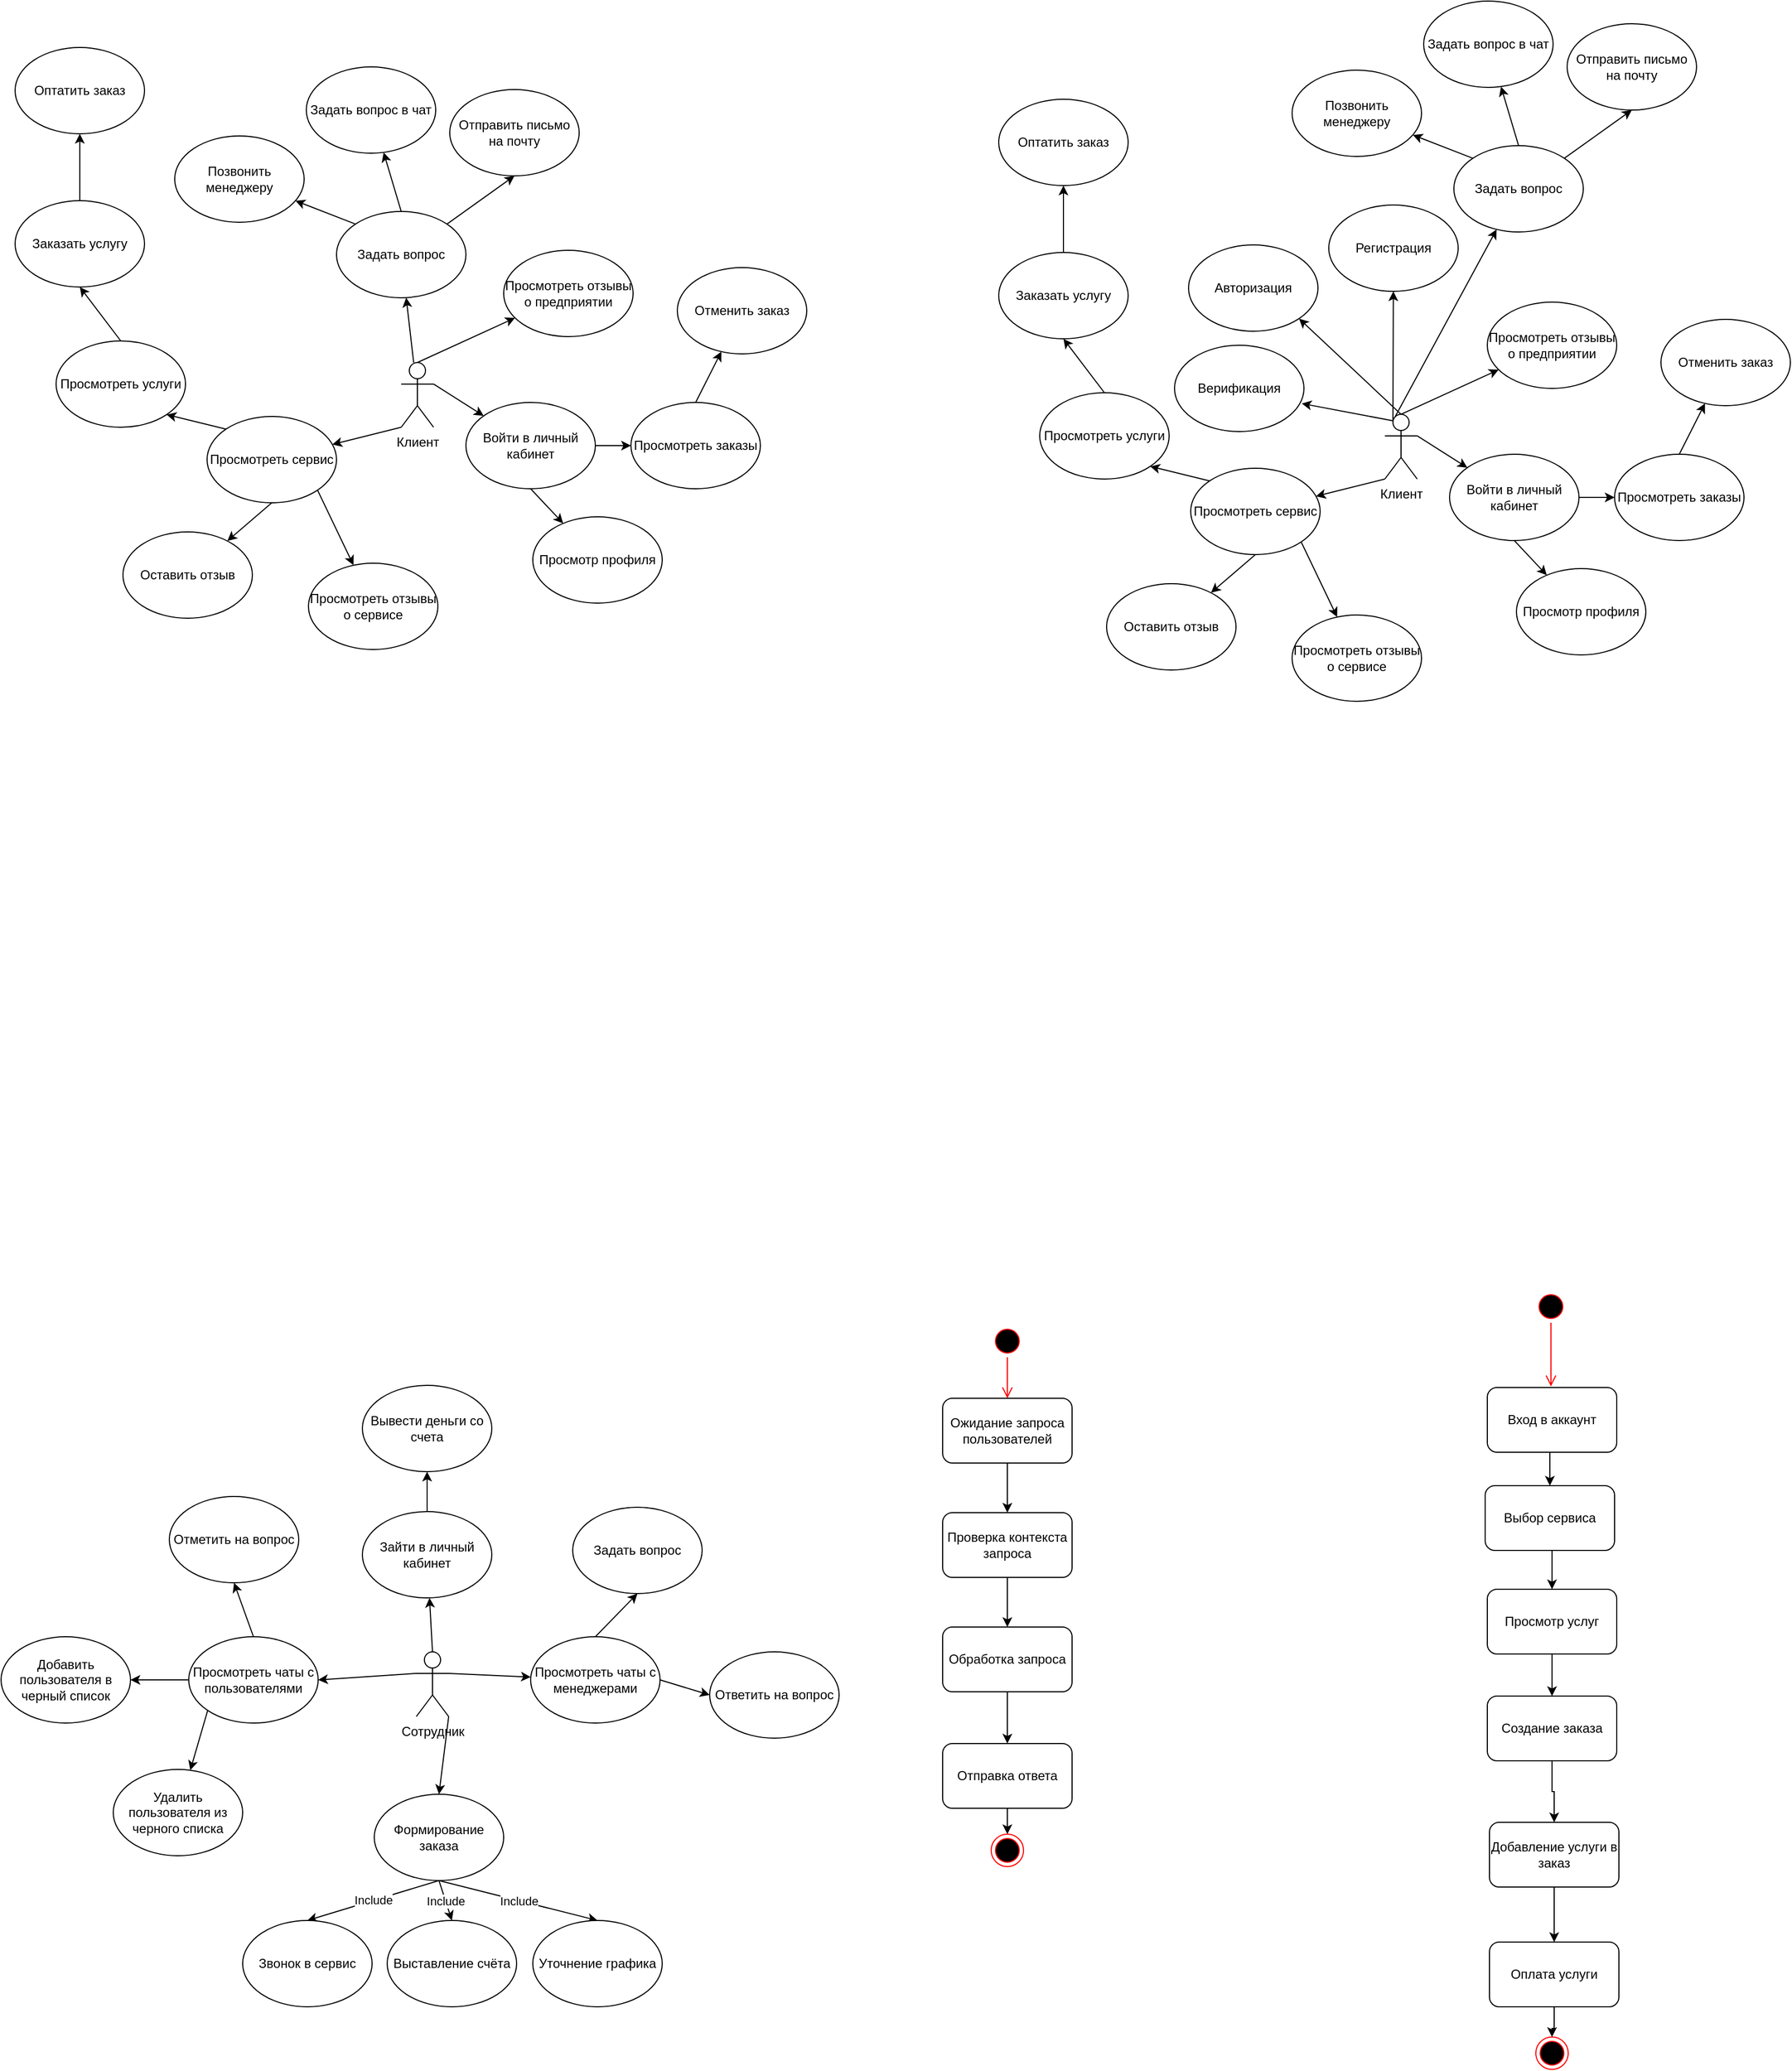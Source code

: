 <mxfile version="16.0.0" type="device"><diagram id="awcgJPbb4eDkFJWNcvFE" name="Страница 1"><mxGraphModel dx="1102" dy="865" grid="0" gridSize="10" guides="1" tooltips="1" connect="1" arrows="1" fold="1" page="1" pageScale="1" pageWidth="827" pageHeight="1169" math="0" shadow="0"><root><mxCell id="0"/><mxCell id="1" parent="0"/><mxCell id="t49R1llf56eWWQcb5pY0-11" value="" style="rounded=0;orthogonalLoop=1;jettySize=auto;html=1;" parent="1" source="t49R1llf56eWWQcb5pY0-1" target="t49R1llf56eWWQcb5pY0-4" edge="1"><mxGeometry relative="1" as="geometry"/></mxCell><mxCell id="t49R1llf56eWWQcb5pY0-14" style="rounded=0;orthogonalLoop=1;jettySize=auto;html=1;exitX=1;exitY=1;exitDx=0;exitDy=0;" parent="1" source="t49R1llf56eWWQcb5pY0-8" target="t49R1llf56eWWQcb5pY0-7" edge="1"><mxGeometry relative="1" as="geometry"/></mxCell><mxCell id="t49R1llf56eWWQcb5pY0-15" style="rounded=0;orthogonalLoop=1;jettySize=auto;html=1;exitX=0;exitY=1;exitDx=0;exitDy=0;exitPerimeter=0;" parent="1" source="t49R1llf56eWWQcb5pY0-1" target="t49R1llf56eWWQcb5pY0-8" edge="1"><mxGeometry relative="1" as="geometry"/></mxCell><mxCell id="t49R1llf56eWWQcb5pY0-27" style="edgeStyle=none;rounded=0;orthogonalLoop=1;jettySize=auto;html=1;exitX=0.5;exitY=0;exitDx=0;exitDy=0;exitPerimeter=0;" parent="1" source="t49R1llf56eWWQcb5pY0-1" target="t49R1llf56eWWQcb5pY0-25" edge="1"><mxGeometry relative="1" as="geometry"/></mxCell><mxCell id="t49R1llf56eWWQcb5pY0-38" style="edgeStyle=none;rounded=0;orthogonalLoop=1;jettySize=auto;html=1;exitX=1;exitY=0.333;exitDx=0;exitDy=0;exitPerimeter=0;" parent="1" source="t49R1llf56eWWQcb5pY0-1" target="t49R1llf56eWWQcb5pY0-37" edge="1"><mxGeometry relative="1" as="geometry"/></mxCell><mxCell id="t49R1llf56eWWQcb5pY0-1" value="Клиент" style="shape=umlActor;verticalLabelPosition=bottom;verticalAlign=top;html=1;outlineConnect=0;" parent="1" vertex="1"><mxGeometry x="400" y="410" width="30" height="60" as="geometry"/></mxCell><mxCell id="t49R1llf56eWWQcb5pY0-34" style="edgeStyle=none;rounded=0;orthogonalLoop=1;jettySize=auto;html=1;exitX=0;exitY=0;exitDx=0;exitDy=0;" parent="1" source="t49R1llf56eWWQcb5pY0-4" target="t49R1llf56eWWQcb5pY0-18" edge="1"><mxGeometry relative="1" as="geometry"/></mxCell><mxCell id="t49R1llf56eWWQcb5pY0-35" style="edgeStyle=none;rounded=0;orthogonalLoop=1;jettySize=auto;html=1;exitX=0.5;exitY=0;exitDx=0;exitDy=0;" parent="1" source="t49R1llf56eWWQcb5pY0-4" target="t49R1llf56eWWQcb5pY0-19" edge="1"><mxGeometry relative="1" as="geometry"/></mxCell><mxCell id="t49R1llf56eWWQcb5pY0-36" style="edgeStyle=none;rounded=0;orthogonalLoop=1;jettySize=auto;html=1;exitX=1;exitY=0;exitDx=0;exitDy=0;entryX=0.5;entryY=1;entryDx=0;entryDy=0;" parent="1" source="t49R1llf56eWWQcb5pY0-4" target="t49R1llf56eWWQcb5pY0-28" edge="1"><mxGeometry relative="1" as="geometry"/></mxCell><mxCell id="t49R1llf56eWWQcb5pY0-4" value="Задать вопрос" style="ellipse;whiteSpace=wrap;html=1;" parent="1" vertex="1"><mxGeometry x="340" y="270" width="120" height="80" as="geometry"/></mxCell><mxCell id="t49R1llf56eWWQcb5pY0-5" value="Оставить отзыв" style="ellipse;whiteSpace=wrap;html=1;" parent="1" vertex="1"><mxGeometry x="142" y="567" width="120" height="80" as="geometry"/></mxCell><mxCell id="t49R1llf56eWWQcb5pY0-33" style="edgeStyle=none;rounded=0;orthogonalLoop=1;jettySize=auto;html=1;exitX=0.5;exitY=0;exitDx=0;exitDy=0;" parent="1" source="t49R1llf56eWWQcb5pY0-6" target="t49R1llf56eWWQcb5pY0-16" edge="1"><mxGeometry relative="1" as="geometry"/></mxCell><mxCell id="t49R1llf56eWWQcb5pY0-6" value="Заказать услугу" style="ellipse;whiteSpace=wrap;html=1;" parent="1" vertex="1"><mxGeometry x="42" y="260" width="120" height="80" as="geometry"/></mxCell><mxCell id="t49R1llf56eWWQcb5pY0-7" value="Просмотреть отзывы о сервисе" style="ellipse;whiteSpace=wrap;html=1;" parent="1" vertex="1"><mxGeometry x="314" y="596" width="120" height="80" as="geometry"/></mxCell><mxCell id="t49R1llf56eWWQcb5pY0-31" style="edgeStyle=none;rounded=0;orthogonalLoop=1;jettySize=auto;html=1;exitX=0.5;exitY=1;exitDx=0;exitDy=0;" parent="1" source="t49R1llf56eWWQcb5pY0-8" target="t49R1llf56eWWQcb5pY0-5" edge="1"><mxGeometry relative="1" as="geometry"/></mxCell><mxCell id="t49R1llf56eWWQcb5pY0-32" style="edgeStyle=none;rounded=0;orthogonalLoop=1;jettySize=auto;html=1;exitX=0;exitY=0;exitDx=0;exitDy=0;entryX=1;entryY=1;entryDx=0;entryDy=0;" parent="1" source="t49R1llf56eWWQcb5pY0-8" target="t49R1llf56eWWQcb5pY0-22" edge="1"><mxGeometry relative="1" as="geometry"/></mxCell><mxCell id="t49R1llf56eWWQcb5pY0-8" value="Просмотреть сервис" style="ellipse;whiteSpace=wrap;html=1;" parent="1" vertex="1"><mxGeometry x="220" y="460" width="120" height="80" as="geometry"/></mxCell><mxCell id="t49R1llf56eWWQcb5pY0-16" value="Оптатить заказ" style="ellipse;whiteSpace=wrap;html=1;" parent="1" vertex="1"><mxGeometry x="42" y="118" width="120" height="80" as="geometry"/></mxCell><mxCell id="t49R1llf56eWWQcb5pY0-18" value="Позвонить менеджеру" style="ellipse;whiteSpace=wrap;html=1;" parent="1" vertex="1"><mxGeometry x="190" y="200" width="120" height="80" as="geometry"/></mxCell><mxCell id="t49R1llf56eWWQcb5pY0-19" value="Задать вопрос в чат" style="ellipse;whiteSpace=wrap;html=1;" parent="1" vertex="1"><mxGeometry x="312" y="136" width="120" height="80" as="geometry"/></mxCell><mxCell id="t49R1llf56eWWQcb5pY0-30" style="edgeStyle=none;rounded=0;orthogonalLoop=1;jettySize=auto;html=1;exitX=0.5;exitY=0;exitDx=0;exitDy=0;entryX=0.5;entryY=1;entryDx=0;entryDy=0;" parent="1" source="t49R1llf56eWWQcb5pY0-22" target="t49R1llf56eWWQcb5pY0-6" edge="1"><mxGeometry relative="1" as="geometry"/></mxCell><mxCell id="t49R1llf56eWWQcb5pY0-22" value="Просмотреть услуги" style="ellipse;whiteSpace=wrap;html=1;" parent="1" vertex="1"><mxGeometry x="80" y="390" width="120" height="80" as="geometry"/></mxCell><mxCell id="t49R1llf56eWWQcb5pY0-25" value="Просмотреть отзывы о предприятии" style="ellipse;whiteSpace=wrap;html=1;" parent="1" vertex="1"><mxGeometry x="495" y="306" width="120" height="80" as="geometry"/></mxCell><mxCell id="t49R1llf56eWWQcb5pY0-28" value="Отправить письмо на почту" style="ellipse;whiteSpace=wrap;html=1;" parent="1" vertex="1"><mxGeometry x="445" y="157" width="120" height="80" as="geometry"/></mxCell><mxCell id="t49R1llf56eWWQcb5pY0-43" style="edgeStyle=none;rounded=0;orthogonalLoop=1;jettySize=auto;html=1;exitX=0.5;exitY=1;exitDx=0;exitDy=0;" parent="1" source="t49R1llf56eWWQcb5pY0-37" target="t49R1llf56eWWQcb5pY0-40" edge="1"><mxGeometry relative="1" as="geometry"/></mxCell><mxCell id="t49R1llf56eWWQcb5pY0-44" style="edgeStyle=none;rounded=0;orthogonalLoop=1;jettySize=auto;html=1;exitX=1;exitY=0.5;exitDx=0;exitDy=0;" parent="1" source="t49R1llf56eWWQcb5pY0-37" target="t49R1llf56eWWQcb5pY0-41" edge="1"><mxGeometry relative="1" as="geometry"/></mxCell><mxCell id="t49R1llf56eWWQcb5pY0-45" style="edgeStyle=none;rounded=0;orthogonalLoop=1;jettySize=auto;html=1;exitX=0.5;exitY=0;exitDx=0;exitDy=0;" parent="1" source="t49R1llf56eWWQcb5pY0-41" target="t49R1llf56eWWQcb5pY0-42" edge="1"><mxGeometry relative="1" as="geometry"/></mxCell><mxCell id="t49R1llf56eWWQcb5pY0-37" value="Войти в личный кабинет" style="ellipse;whiteSpace=wrap;html=1;" parent="1" vertex="1"><mxGeometry x="460" y="447" width="120" height="80" as="geometry"/></mxCell><mxCell id="t49R1llf56eWWQcb5pY0-40" value="Просмотр профиля" style="ellipse;whiteSpace=wrap;html=1;" parent="1" vertex="1"><mxGeometry x="522" y="553" width="120" height="80" as="geometry"/></mxCell><mxCell id="t49R1llf56eWWQcb5pY0-41" value="Просмотреть заказы" style="ellipse;whiteSpace=wrap;html=1;" parent="1" vertex="1"><mxGeometry x="613" y="447" width="120" height="80" as="geometry"/></mxCell><mxCell id="t49R1llf56eWWQcb5pY0-42" value="Отменить заказ" style="ellipse;whiteSpace=wrap;html=1;" parent="1" vertex="1"><mxGeometry x="656" y="322" width="120" height="80" as="geometry"/></mxCell><mxCell id="t49R1llf56eWWQcb5pY0-51" style="edgeStyle=none;rounded=0;orthogonalLoop=1;jettySize=auto;html=1;exitX=0;exitY=0.333;exitDx=0;exitDy=0;exitPerimeter=0;entryX=1;entryY=0.5;entryDx=0;entryDy=0;" parent="1" source="t49R1llf56eWWQcb5pY0-46" target="t49R1llf56eWWQcb5pY0-49" edge="1"><mxGeometry relative="1" as="geometry"/></mxCell><mxCell id="t49R1llf56eWWQcb5pY0-52" style="edgeStyle=none;rounded=0;orthogonalLoop=1;jettySize=auto;html=1;exitX=1;exitY=0.333;exitDx=0;exitDy=0;exitPerimeter=0;" parent="1" source="t49R1llf56eWWQcb5pY0-46" target="t49R1llf56eWWQcb5pY0-50" edge="1"><mxGeometry relative="1" as="geometry"/></mxCell><mxCell id="t49R1llf56eWWQcb5pY0-61" style="edgeStyle=none;rounded=0;orthogonalLoop=1;jettySize=auto;html=1;exitX=1;exitY=1;exitDx=0;exitDy=0;exitPerimeter=0;entryX=0.5;entryY=0;entryDx=0;entryDy=0;" parent="1" source="t49R1llf56eWWQcb5pY0-46" target="t49R1llf56eWWQcb5pY0-57" edge="1"><mxGeometry relative="1" as="geometry"/></mxCell><mxCell id="t49R1llf56eWWQcb5pY0-73" style="edgeStyle=none;rounded=0;orthogonalLoop=1;jettySize=auto;html=1;exitX=0.5;exitY=0;exitDx=0;exitDy=0;exitPerimeter=0;" parent="1" source="t49R1llf56eWWQcb5pY0-46" target="t49R1llf56eWWQcb5pY0-71" edge="1"><mxGeometry relative="1" as="geometry"/></mxCell><mxCell id="t49R1llf56eWWQcb5pY0-46" value="Сотрудник" style="shape=umlActor;verticalLabelPosition=bottom;verticalAlign=top;html=1;outlineConnect=0;" parent="1" vertex="1"><mxGeometry x="414" y="1605" width="30" height="60" as="geometry"/></mxCell><mxCell id="t49R1llf56eWWQcb5pY0-66" style="edgeStyle=none;rounded=0;orthogonalLoop=1;jettySize=auto;html=1;exitX=0.5;exitY=0;exitDx=0;exitDy=0;entryX=0.5;entryY=1;entryDx=0;entryDy=0;" parent="1" source="t49R1llf56eWWQcb5pY0-49" target="t49R1llf56eWWQcb5pY0-54" edge="1"><mxGeometry relative="1" as="geometry"/></mxCell><mxCell id="t49R1llf56eWWQcb5pY0-67" style="edgeStyle=none;rounded=0;orthogonalLoop=1;jettySize=auto;html=1;exitX=0;exitY=0.5;exitDx=0;exitDy=0;" parent="1" source="t49R1llf56eWWQcb5pY0-49" target="t49R1llf56eWWQcb5pY0-55" edge="1"><mxGeometry relative="1" as="geometry"/></mxCell><mxCell id="t49R1llf56eWWQcb5pY0-68" style="edgeStyle=none;rounded=0;orthogonalLoop=1;jettySize=auto;html=1;exitX=0;exitY=1;exitDx=0;exitDy=0;" parent="1" source="t49R1llf56eWWQcb5pY0-49" target="t49R1llf56eWWQcb5pY0-56" edge="1"><mxGeometry relative="1" as="geometry"/></mxCell><mxCell id="t49R1llf56eWWQcb5pY0-49" value="Просмотреть чаты с пользователями" style="ellipse;whiteSpace=wrap;html=1;" parent="1" vertex="1"><mxGeometry x="203" y="1591" width="120" height="80" as="geometry"/></mxCell><mxCell id="t49R1llf56eWWQcb5pY0-65" style="edgeStyle=none;rounded=0;orthogonalLoop=1;jettySize=auto;html=1;exitX=0.5;exitY=0;exitDx=0;exitDy=0;entryX=0.5;entryY=1;entryDx=0;entryDy=0;" parent="1" source="t49R1llf56eWWQcb5pY0-50" target="t49R1llf56eWWQcb5pY0-53" edge="1"><mxGeometry relative="1" as="geometry"/></mxCell><mxCell id="t49R1llf56eWWQcb5pY0-70" style="edgeStyle=none;rounded=0;orthogonalLoop=1;jettySize=auto;html=1;exitX=1;exitY=0.5;exitDx=0;exitDy=0;entryX=0;entryY=0.5;entryDx=0;entryDy=0;" parent="1" source="t49R1llf56eWWQcb5pY0-50" target="t49R1llf56eWWQcb5pY0-69" edge="1"><mxGeometry relative="1" as="geometry"/></mxCell><mxCell id="t49R1llf56eWWQcb5pY0-50" value="Просмотреть чаты с менеджерами" style="ellipse;whiteSpace=wrap;html=1;" parent="1" vertex="1"><mxGeometry x="520" y="1591" width="120" height="80" as="geometry"/></mxCell><mxCell id="t49R1llf56eWWQcb5pY0-53" value="Задать вопрос" style="ellipse;whiteSpace=wrap;html=1;" parent="1" vertex="1"><mxGeometry x="559" y="1471" width="120" height="80" as="geometry"/></mxCell><mxCell id="t49R1llf56eWWQcb5pY0-54" value="Отметить на вопрос" style="ellipse;whiteSpace=wrap;html=1;" parent="1" vertex="1"><mxGeometry x="185" y="1461" width="120" height="80" as="geometry"/></mxCell><mxCell id="t49R1llf56eWWQcb5pY0-55" value="Добавить пользователя в черный список" style="ellipse;whiteSpace=wrap;html=1;" parent="1" vertex="1"><mxGeometry x="29" y="1591" width="120" height="80" as="geometry"/></mxCell><mxCell id="t49R1llf56eWWQcb5pY0-56" value="Удалить пользователя из черного списка" style="ellipse;whiteSpace=wrap;html=1;" parent="1" vertex="1"><mxGeometry x="133" y="1714" width="120" height="80" as="geometry"/></mxCell><mxCell id="t49R1llf56eWWQcb5pY0-62" value="Include" style="edgeStyle=none;rounded=0;orthogonalLoop=1;jettySize=auto;html=1;exitX=0.5;exitY=1;exitDx=0;exitDy=0;entryX=0.5;entryY=0;entryDx=0;entryDy=0;" parent="1" source="t49R1llf56eWWQcb5pY0-57" target="t49R1llf56eWWQcb5pY0-58" edge="1"><mxGeometry relative="1" as="geometry"/></mxCell><mxCell id="t49R1llf56eWWQcb5pY0-63" value="Include" style="edgeStyle=none;rounded=0;orthogonalLoop=1;jettySize=auto;html=1;exitX=0.5;exitY=1;exitDx=0;exitDy=0;entryX=0.5;entryY=0;entryDx=0;entryDy=0;" parent="1" source="t49R1llf56eWWQcb5pY0-57" target="t49R1llf56eWWQcb5pY0-59" edge="1"><mxGeometry relative="1" as="geometry"/></mxCell><mxCell id="t49R1llf56eWWQcb5pY0-64" value="Include" style="edgeStyle=none;rounded=0;orthogonalLoop=1;jettySize=auto;html=1;exitX=0.5;exitY=1;exitDx=0;exitDy=0;entryX=0.5;entryY=0;entryDx=0;entryDy=0;" parent="1" source="t49R1llf56eWWQcb5pY0-57" target="t49R1llf56eWWQcb5pY0-60" edge="1"><mxGeometry relative="1" as="geometry"/></mxCell><mxCell id="t49R1llf56eWWQcb5pY0-57" value="Формирование заказа" style="ellipse;whiteSpace=wrap;html=1;" parent="1" vertex="1"><mxGeometry x="375" y="1737" width="120" height="80" as="geometry"/></mxCell><mxCell id="t49R1llf56eWWQcb5pY0-58" value="Звонок в сервис" style="ellipse;whiteSpace=wrap;html=1;" parent="1" vertex="1"><mxGeometry x="253" y="1854" width="120" height="80" as="geometry"/></mxCell><mxCell id="t49R1llf56eWWQcb5pY0-59" value="Выставление счёта" style="ellipse;whiteSpace=wrap;html=1;" parent="1" vertex="1"><mxGeometry x="387" y="1854" width="120" height="80" as="geometry"/></mxCell><mxCell id="t49R1llf56eWWQcb5pY0-60" value="Уточнение графика" style="ellipse;whiteSpace=wrap;html=1;" parent="1" vertex="1"><mxGeometry x="522" y="1854" width="120" height="80" as="geometry"/></mxCell><mxCell id="t49R1llf56eWWQcb5pY0-69" value="Ответить на вопрос" style="ellipse;whiteSpace=wrap;html=1;" parent="1" vertex="1"><mxGeometry x="686" y="1605" width="120" height="80" as="geometry"/></mxCell><mxCell id="t49R1llf56eWWQcb5pY0-74" style="edgeStyle=none;rounded=0;orthogonalLoop=1;jettySize=auto;html=1;exitX=0.5;exitY=0;exitDx=0;exitDy=0;entryX=0.5;entryY=1;entryDx=0;entryDy=0;" parent="1" source="t49R1llf56eWWQcb5pY0-71" target="t49R1llf56eWWQcb5pY0-72" edge="1"><mxGeometry relative="1" as="geometry"/></mxCell><mxCell id="t49R1llf56eWWQcb5pY0-71" value="Зайти в личный кабинет" style="ellipse;whiteSpace=wrap;html=1;" parent="1" vertex="1"><mxGeometry x="364" y="1475" width="120" height="80" as="geometry"/></mxCell><mxCell id="t49R1llf56eWWQcb5pY0-72" value="Вывести деньги со счета" style="ellipse;whiteSpace=wrap;html=1;" parent="1" vertex="1"><mxGeometry x="364" y="1358" width="120" height="80" as="geometry"/></mxCell><mxCell id="t49R1llf56eWWQcb5pY0-75" value="" style="rounded=0;orthogonalLoop=1;jettySize=auto;html=1;exitX=0.25;exitY=0.1;exitDx=0;exitDy=0;exitPerimeter=0;" parent="1" source="t49R1llf56eWWQcb5pY0-80" target="t49R1llf56eWWQcb5pY0-84" edge="1"><mxGeometry relative="1" as="geometry"/></mxCell><mxCell id="t49R1llf56eWWQcb5pY0-76" style="rounded=0;orthogonalLoop=1;jettySize=auto;html=1;exitX=1;exitY=1;exitDx=0;exitDy=0;" parent="1" source="t49R1llf56eWWQcb5pY0-91" target="t49R1llf56eWWQcb5pY0-88" edge="1"><mxGeometry relative="1" as="geometry"/></mxCell><mxCell id="t49R1llf56eWWQcb5pY0-77" style="rounded=0;orthogonalLoop=1;jettySize=auto;html=1;exitX=0;exitY=1;exitDx=0;exitDy=0;exitPerimeter=0;" parent="1" source="t49R1llf56eWWQcb5pY0-80" target="t49R1llf56eWWQcb5pY0-91" edge="1"><mxGeometry relative="1" as="geometry"/></mxCell><mxCell id="t49R1llf56eWWQcb5pY0-78" style="edgeStyle=none;rounded=0;orthogonalLoop=1;jettySize=auto;html=1;exitX=0.5;exitY=0;exitDx=0;exitDy=0;exitPerimeter=0;" parent="1" source="t49R1llf56eWWQcb5pY0-80" target="t49R1llf56eWWQcb5pY0-97" edge="1"><mxGeometry relative="1" as="geometry"/></mxCell><mxCell id="t49R1llf56eWWQcb5pY0-79" style="edgeStyle=none;rounded=0;orthogonalLoop=1;jettySize=auto;html=1;exitX=1;exitY=0.333;exitDx=0;exitDy=0;exitPerimeter=0;" parent="1" source="t49R1llf56eWWQcb5pY0-80" target="t49R1llf56eWWQcb5pY0-102" edge="1"><mxGeometry relative="1" as="geometry"/></mxCell><mxCell id="t49R1llf56eWWQcb5pY0-109" style="edgeStyle=none;rounded=0;orthogonalLoop=1;jettySize=auto;html=1;exitX=0.25;exitY=0.1;exitDx=0;exitDy=0;exitPerimeter=0;" parent="1" source="t49R1llf56eWWQcb5pY0-80" target="t49R1llf56eWWQcb5pY0-106" edge="1"><mxGeometry relative="1" as="geometry"/></mxCell><mxCell id="t49R1llf56eWWQcb5pY0-110" style="edgeStyle=none;rounded=0;orthogonalLoop=1;jettySize=auto;html=1;exitX=0.5;exitY=0;exitDx=0;exitDy=0;exitPerimeter=0;entryX=1;entryY=1;entryDx=0;entryDy=0;" parent="1" source="t49R1llf56eWWQcb5pY0-80" target="t49R1llf56eWWQcb5pY0-107" edge="1"><mxGeometry relative="1" as="geometry"/></mxCell><mxCell id="t49R1llf56eWWQcb5pY0-111" style="edgeStyle=none;rounded=0;orthogonalLoop=1;jettySize=auto;html=1;exitX=0.25;exitY=0.1;exitDx=0;exitDy=0;exitPerimeter=0;entryX=0.983;entryY=0.675;entryDx=0;entryDy=0;entryPerimeter=0;" parent="1" source="t49R1llf56eWWQcb5pY0-80" target="t49R1llf56eWWQcb5pY0-108" edge="1"><mxGeometry relative="1" as="geometry"/></mxCell><mxCell id="t49R1llf56eWWQcb5pY0-80" value="Клиент" style="shape=umlActor;verticalLabelPosition=bottom;verticalAlign=top;html=1;outlineConnect=0;" parent="1" vertex="1"><mxGeometry x="1312" y="458" width="30" height="60" as="geometry"/></mxCell><mxCell id="t49R1llf56eWWQcb5pY0-81" style="edgeStyle=none;rounded=0;orthogonalLoop=1;jettySize=auto;html=1;exitX=0;exitY=0;exitDx=0;exitDy=0;" parent="1" source="t49R1llf56eWWQcb5pY0-84" target="t49R1llf56eWWQcb5pY0-93" edge="1"><mxGeometry relative="1" as="geometry"/></mxCell><mxCell id="t49R1llf56eWWQcb5pY0-82" style="edgeStyle=none;rounded=0;orthogonalLoop=1;jettySize=auto;html=1;exitX=0.5;exitY=0;exitDx=0;exitDy=0;" parent="1" source="t49R1llf56eWWQcb5pY0-84" target="t49R1llf56eWWQcb5pY0-94" edge="1"><mxGeometry relative="1" as="geometry"/></mxCell><mxCell id="t49R1llf56eWWQcb5pY0-83" style="edgeStyle=none;rounded=0;orthogonalLoop=1;jettySize=auto;html=1;exitX=1;exitY=0;exitDx=0;exitDy=0;entryX=0.5;entryY=1;entryDx=0;entryDy=0;" parent="1" source="t49R1llf56eWWQcb5pY0-84" target="t49R1llf56eWWQcb5pY0-98" edge="1"><mxGeometry relative="1" as="geometry"/></mxCell><mxCell id="t49R1llf56eWWQcb5pY0-84" value="Задать вопрос" style="ellipse;whiteSpace=wrap;html=1;" parent="1" vertex="1"><mxGeometry x="1376" y="209" width="120" height="80" as="geometry"/></mxCell><mxCell id="t49R1llf56eWWQcb5pY0-85" value="Оставить отзыв" style="ellipse;whiteSpace=wrap;html=1;" parent="1" vertex="1"><mxGeometry x="1054" y="615" width="120" height="80" as="geometry"/></mxCell><mxCell id="t49R1llf56eWWQcb5pY0-86" style="edgeStyle=none;rounded=0;orthogonalLoop=1;jettySize=auto;html=1;exitX=0.5;exitY=0;exitDx=0;exitDy=0;" parent="1" source="t49R1llf56eWWQcb5pY0-87" target="t49R1llf56eWWQcb5pY0-92" edge="1"><mxGeometry relative="1" as="geometry"/></mxCell><mxCell id="t49R1llf56eWWQcb5pY0-87" value="Заказать услугу" style="ellipse;whiteSpace=wrap;html=1;" parent="1" vertex="1"><mxGeometry x="954" y="308" width="120" height="80" as="geometry"/></mxCell><mxCell id="t49R1llf56eWWQcb5pY0-88" value="Просмотреть отзывы о сервисе" style="ellipse;whiteSpace=wrap;html=1;" parent="1" vertex="1"><mxGeometry x="1226" y="644" width="120" height="80" as="geometry"/></mxCell><mxCell id="t49R1llf56eWWQcb5pY0-89" style="edgeStyle=none;rounded=0;orthogonalLoop=1;jettySize=auto;html=1;exitX=0.5;exitY=1;exitDx=0;exitDy=0;" parent="1" source="t49R1llf56eWWQcb5pY0-91" target="t49R1llf56eWWQcb5pY0-85" edge="1"><mxGeometry relative="1" as="geometry"/></mxCell><mxCell id="t49R1llf56eWWQcb5pY0-90" style="edgeStyle=none;rounded=0;orthogonalLoop=1;jettySize=auto;html=1;exitX=0;exitY=0;exitDx=0;exitDy=0;entryX=1;entryY=1;entryDx=0;entryDy=0;" parent="1" source="t49R1llf56eWWQcb5pY0-91" target="t49R1llf56eWWQcb5pY0-96" edge="1"><mxGeometry relative="1" as="geometry"/></mxCell><mxCell id="t49R1llf56eWWQcb5pY0-91" value="Просмотреть сервис" style="ellipse;whiteSpace=wrap;html=1;" parent="1" vertex="1"><mxGeometry x="1132" y="508" width="120" height="80" as="geometry"/></mxCell><mxCell id="t49R1llf56eWWQcb5pY0-92" value="Оптатить заказ" style="ellipse;whiteSpace=wrap;html=1;" parent="1" vertex="1"><mxGeometry x="954" y="166" width="120" height="80" as="geometry"/></mxCell><mxCell id="t49R1llf56eWWQcb5pY0-93" value="Позвонить менеджеру" style="ellipse;whiteSpace=wrap;html=1;" parent="1" vertex="1"><mxGeometry x="1226" y="139" width="120" height="80" as="geometry"/></mxCell><mxCell id="t49R1llf56eWWQcb5pY0-94" value="Задать вопрос в чат" style="ellipse;whiteSpace=wrap;html=1;" parent="1" vertex="1"><mxGeometry x="1348" y="75" width="120" height="80" as="geometry"/></mxCell><mxCell id="t49R1llf56eWWQcb5pY0-95" style="edgeStyle=none;rounded=0;orthogonalLoop=1;jettySize=auto;html=1;exitX=0.5;exitY=0;exitDx=0;exitDy=0;entryX=0.5;entryY=1;entryDx=0;entryDy=0;" parent="1" source="t49R1llf56eWWQcb5pY0-96" target="t49R1llf56eWWQcb5pY0-87" edge="1"><mxGeometry relative="1" as="geometry"/></mxCell><mxCell id="t49R1llf56eWWQcb5pY0-96" value="Просмотреть услуги" style="ellipse;whiteSpace=wrap;html=1;" parent="1" vertex="1"><mxGeometry x="992" y="438" width="120" height="80" as="geometry"/></mxCell><mxCell id="t49R1llf56eWWQcb5pY0-97" value="Просмотреть отзывы о предприятии" style="ellipse;whiteSpace=wrap;html=1;" parent="1" vertex="1"><mxGeometry x="1407" y="354" width="120" height="80" as="geometry"/></mxCell><mxCell id="t49R1llf56eWWQcb5pY0-98" value="Отправить письмо на почту" style="ellipse;whiteSpace=wrap;html=1;" parent="1" vertex="1"><mxGeometry x="1481" y="96" width="120" height="80" as="geometry"/></mxCell><mxCell id="t49R1llf56eWWQcb5pY0-99" style="edgeStyle=none;rounded=0;orthogonalLoop=1;jettySize=auto;html=1;exitX=0.5;exitY=1;exitDx=0;exitDy=0;" parent="1" source="t49R1llf56eWWQcb5pY0-102" target="t49R1llf56eWWQcb5pY0-103" edge="1"><mxGeometry relative="1" as="geometry"/></mxCell><mxCell id="t49R1llf56eWWQcb5pY0-100" style="edgeStyle=none;rounded=0;orthogonalLoop=1;jettySize=auto;html=1;exitX=1;exitY=0.5;exitDx=0;exitDy=0;" parent="1" source="t49R1llf56eWWQcb5pY0-102" target="t49R1llf56eWWQcb5pY0-104" edge="1"><mxGeometry relative="1" as="geometry"/></mxCell><mxCell id="t49R1llf56eWWQcb5pY0-101" style="edgeStyle=none;rounded=0;orthogonalLoop=1;jettySize=auto;html=1;exitX=0.5;exitY=0;exitDx=0;exitDy=0;" parent="1" source="t49R1llf56eWWQcb5pY0-104" target="t49R1llf56eWWQcb5pY0-105" edge="1"><mxGeometry relative="1" as="geometry"/></mxCell><mxCell id="t49R1llf56eWWQcb5pY0-102" value="Войти в личный кабинет" style="ellipse;whiteSpace=wrap;html=1;" parent="1" vertex="1"><mxGeometry x="1372" y="495" width="120" height="80" as="geometry"/></mxCell><mxCell id="t49R1llf56eWWQcb5pY0-103" value="Просмотр профиля" style="ellipse;whiteSpace=wrap;html=1;" parent="1" vertex="1"><mxGeometry x="1434" y="601" width="120" height="80" as="geometry"/></mxCell><mxCell id="t49R1llf56eWWQcb5pY0-104" value="Просмотреть заказы" style="ellipse;whiteSpace=wrap;html=1;" parent="1" vertex="1"><mxGeometry x="1525" y="495" width="120" height="80" as="geometry"/></mxCell><mxCell id="t49R1llf56eWWQcb5pY0-105" value="Отменить заказ" style="ellipse;whiteSpace=wrap;html=1;" parent="1" vertex="1"><mxGeometry x="1568" y="370" width="120" height="80" as="geometry"/></mxCell><mxCell id="t49R1llf56eWWQcb5pY0-106" value="Регистрация" style="ellipse;whiteSpace=wrap;html=1;" parent="1" vertex="1"><mxGeometry x="1260" y="264" width="120" height="80" as="geometry"/></mxCell><mxCell id="t49R1llf56eWWQcb5pY0-107" value="Авторизация" style="ellipse;whiteSpace=wrap;html=1;" parent="1" vertex="1"><mxGeometry x="1130" y="301" width="120" height="80" as="geometry"/></mxCell><mxCell id="t49R1llf56eWWQcb5pY0-108" value="Верификация" style="ellipse;whiteSpace=wrap;html=1;" parent="1" vertex="1"><mxGeometry x="1117" y="394" width="120" height="80" as="geometry"/></mxCell><mxCell id="VJoY22diBRFfBM8kSFFU-7" style="edgeStyle=orthogonalEdgeStyle;rounded=0;orthogonalLoop=1;jettySize=auto;html=1;exitX=0.5;exitY=1;exitDx=0;exitDy=0;" edge="1" parent="1" source="VJoY22diBRFfBM8kSFFU-2" target="VJoY22diBRFfBM8kSFFU-3"><mxGeometry relative="1" as="geometry"/></mxCell><mxCell id="VJoY22diBRFfBM8kSFFU-2" value="Ожидание запроса пользователей" style="rounded=1;whiteSpace=wrap;html=1;" vertex="1" parent="1"><mxGeometry x="902" y="1370" width="120" height="60" as="geometry"/></mxCell><mxCell id="VJoY22diBRFfBM8kSFFU-8" style="edgeStyle=orthogonalEdgeStyle;rounded=0;orthogonalLoop=1;jettySize=auto;html=1;exitX=0.5;exitY=1;exitDx=0;exitDy=0;" edge="1" parent="1" source="VJoY22diBRFfBM8kSFFU-3" target="VJoY22diBRFfBM8kSFFU-4"><mxGeometry relative="1" as="geometry"/></mxCell><mxCell id="VJoY22diBRFfBM8kSFFU-3" value="Проверка контекста запроса" style="rounded=1;whiteSpace=wrap;html=1;" vertex="1" parent="1"><mxGeometry x="902" y="1476" width="120" height="60" as="geometry"/></mxCell><mxCell id="VJoY22diBRFfBM8kSFFU-9" style="edgeStyle=orthogonalEdgeStyle;rounded=0;orthogonalLoop=1;jettySize=auto;html=1;exitX=0.5;exitY=1;exitDx=0;exitDy=0;entryX=0.5;entryY=0;entryDx=0;entryDy=0;" edge="1" parent="1" source="VJoY22diBRFfBM8kSFFU-4" target="VJoY22diBRFfBM8kSFFU-5"><mxGeometry relative="1" as="geometry"/></mxCell><mxCell id="VJoY22diBRFfBM8kSFFU-4" value="Обработка запроса" style="rounded=1;whiteSpace=wrap;html=1;" vertex="1" parent="1"><mxGeometry x="902" y="1582" width="120" height="60" as="geometry"/></mxCell><mxCell id="VJoY22diBRFfBM8kSFFU-13" style="edgeStyle=orthogonalEdgeStyle;rounded=0;orthogonalLoop=1;jettySize=auto;html=1;exitX=0.5;exitY=1;exitDx=0;exitDy=0;entryX=0.5;entryY=0;entryDx=0;entryDy=0;" edge="1" parent="1" source="VJoY22diBRFfBM8kSFFU-5" target="VJoY22diBRFfBM8kSFFU-12"><mxGeometry relative="1" as="geometry"/></mxCell><mxCell id="VJoY22diBRFfBM8kSFFU-5" value="Отправка ответа" style="rounded=1;whiteSpace=wrap;html=1;" vertex="1" parent="1"><mxGeometry x="902" y="1690" width="120" height="60" as="geometry"/></mxCell><mxCell id="VJoY22diBRFfBM8kSFFU-10" value="" style="ellipse;html=1;shape=startState;fillColor=#000000;strokeColor=#ff0000;" vertex="1" parent="1"><mxGeometry x="947" y="1302" width="30" height="30" as="geometry"/></mxCell><mxCell id="VJoY22diBRFfBM8kSFFU-11" value="" style="edgeStyle=orthogonalEdgeStyle;html=1;verticalAlign=bottom;endArrow=open;endSize=8;strokeColor=#ff0000;rounded=0;entryX=0.5;entryY=0;entryDx=0;entryDy=0;" edge="1" source="VJoY22diBRFfBM8kSFFU-10" parent="1" target="VJoY22diBRFfBM8kSFFU-2"><mxGeometry relative="1" as="geometry"><mxPoint x="953" y="1370.0" as="targetPoint"/></mxGeometry></mxCell><mxCell id="VJoY22diBRFfBM8kSFFU-12" value="" style="ellipse;html=1;shape=endState;fillColor=#000000;strokeColor=#ff0000;" vertex="1" parent="1"><mxGeometry x="947" y="1774" width="30" height="30" as="geometry"/></mxCell><mxCell id="VJoY22diBRFfBM8kSFFU-14" value="" style="ellipse;html=1;shape=startState;fillColor=#000000;strokeColor=#ff0000;" vertex="1" parent="1"><mxGeometry x="1451" y="1270" width="30" height="30" as="geometry"/></mxCell><mxCell id="VJoY22diBRFfBM8kSFFU-15" value="" style="edgeStyle=orthogonalEdgeStyle;html=1;verticalAlign=bottom;endArrow=open;endSize=8;strokeColor=#ff0000;rounded=0;" edge="1" source="VJoY22diBRFfBM8kSFFU-14" parent="1"><mxGeometry relative="1" as="geometry"><mxPoint x="1466" y="1359" as="targetPoint"/></mxGeometry></mxCell><mxCell id="VJoY22diBRFfBM8kSFFU-23" style="edgeStyle=orthogonalEdgeStyle;rounded=0;orthogonalLoop=1;jettySize=auto;html=1;exitX=0.5;exitY=1;exitDx=0;exitDy=0;entryX=0.5;entryY=0;entryDx=0;entryDy=0;" edge="1" parent="1" source="VJoY22diBRFfBM8kSFFU-16" target="VJoY22diBRFfBM8kSFFU-17"><mxGeometry relative="1" as="geometry"/></mxCell><mxCell id="VJoY22diBRFfBM8kSFFU-16" value="Вход в аккаунт" style="rounded=1;whiteSpace=wrap;html=1;" vertex="1" parent="1"><mxGeometry x="1407" y="1360" width="120" height="60" as="geometry"/></mxCell><mxCell id="VJoY22diBRFfBM8kSFFU-24" style="edgeStyle=orthogonalEdgeStyle;rounded=0;orthogonalLoop=1;jettySize=auto;html=1;exitX=0.5;exitY=1;exitDx=0;exitDy=0;entryX=0.5;entryY=0;entryDx=0;entryDy=0;" edge="1" parent="1" source="VJoY22diBRFfBM8kSFFU-17" target="VJoY22diBRFfBM8kSFFU-18"><mxGeometry relative="1" as="geometry"/></mxCell><mxCell id="VJoY22diBRFfBM8kSFFU-17" value="Выбор сервиса" style="rounded=1;whiteSpace=wrap;html=1;" vertex="1" parent="1"><mxGeometry x="1405" y="1451" width="120" height="60" as="geometry"/></mxCell><mxCell id="VJoY22diBRFfBM8kSFFU-25" style="edgeStyle=orthogonalEdgeStyle;rounded=0;orthogonalLoop=1;jettySize=auto;html=1;exitX=0.5;exitY=1;exitDx=0;exitDy=0;" edge="1" parent="1" source="VJoY22diBRFfBM8kSFFU-18" target="VJoY22diBRFfBM8kSFFU-19"><mxGeometry relative="1" as="geometry"/></mxCell><mxCell id="VJoY22diBRFfBM8kSFFU-18" value="Просмотр услуг" style="rounded=1;whiteSpace=wrap;html=1;" vertex="1" parent="1"><mxGeometry x="1407" y="1547" width="120" height="60" as="geometry"/></mxCell><mxCell id="VJoY22diBRFfBM8kSFFU-27" style="edgeStyle=orthogonalEdgeStyle;rounded=0;orthogonalLoop=1;jettySize=auto;html=1;exitX=0.5;exitY=1;exitDx=0;exitDy=0;entryX=0.5;entryY=0;entryDx=0;entryDy=0;" edge="1" parent="1" source="VJoY22diBRFfBM8kSFFU-19" target="VJoY22diBRFfBM8kSFFU-20"><mxGeometry relative="1" as="geometry"/></mxCell><mxCell id="VJoY22diBRFfBM8kSFFU-19" value="Создание заказа" style="rounded=1;whiteSpace=wrap;html=1;" vertex="1" parent="1"><mxGeometry x="1407" y="1646" width="120" height="60" as="geometry"/></mxCell><mxCell id="VJoY22diBRFfBM8kSFFU-28" style="edgeStyle=orthogonalEdgeStyle;rounded=0;orthogonalLoop=1;jettySize=auto;html=1;exitX=0.5;exitY=1;exitDx=0;exitDy=0;entryX=0.5;entryY=0;entryDx=0;entryDy=0;" edge="1" parent="1" source="VJoY22diBRFfBM8kSFFU-20" target="VJoY22diBRFfBM8kSFFU-21"><mxGeometry relative="1" as="geometry"/></mxCell><mxCell id="VJoY22diBRFfBM8kSFFU-20" value="Добавление услуги в заказ" style="rounded=1;whiteSpace=wrap;html=1;" vertex="1" parent="1"><mxGeometry x="1409" y="1763" width="120" height="60" as="geometry"/></mxCell><mxCell id="VJoY22diBRFfBM8kSFFU-29" style="edgeStyle=orthogonalEdgeStyle;rounded=0;orthogonalLoop=1;jettySize=auto;html=1;exitX=0.5;exitY=1;exitDx=0;exitDy=0;" edge="1" parent="1" source="VJoY22diBRFfBM8kSFFU-21" target="VJoY22diBRFfBM8kSFFU-22"><mxGeometry relative="1" as="geometry"/></mxCell><mxCell id="VJoY22diBRFfBM8kSFFU-21" value="Оплата услуги" style="rounded=1;whiteSpace=wrap;html=1;" vertex="1" parent="1"><mxGeometry x="1409" y="1874" width="120" height="60" as="geometry"/></mxCell><mxCell id="VJoY22diBRFfBM8kSFFU-22" value="" style="ellipse;html=1;shape=endState;fillColor=#000000;strokeColor=#ff0000;" vertex="1" parent="1"><mxGeometry x="1452" y="1962" width="30" height="30" as="geometry"/></mxCell></root></mxGraphModel></diagram></mxfile>